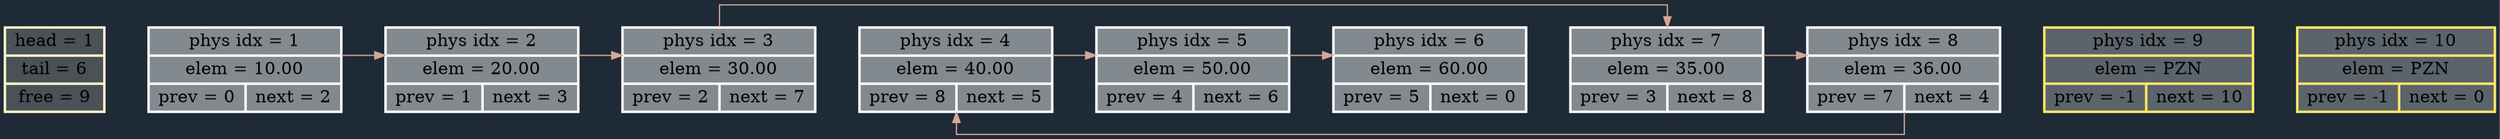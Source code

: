 digraph G{
 rankdir=LR;
 splines=ortho;
 graph [bgcolor="#1E2A36"];
 info[shape="record", style="filled", fillcolor="#4A5257", color = "#FFF4CC", penwidth=2.0, label="head = 1 | tail = 6 | free = 9"];
 1[shape="record", style="filled", fillcolor="#82898F", color = "#FFFFFF", penwidth=2.0, label="phys idx = 1 | elem = 10.00 | {prev = 0 | next = 2}"];
 2[shape="record", style="filled", fillcolor="#82898F", color = "#FFFFFF", penwidth=2.0, label="phys idx = 2 | elem = 20.00 | {prev = 1 | next = 3}"];
 3[shape="record", style="filled", fillcolor="#82898F", color = "#FFFFFF", penwidth=2.0, label="phys idx = 3 | elem = 30.00 | {prev = 2 | next = 7}"];
 4[shape="record", style="filled", fillcolor="#82898F", color = "#FFFFFF", penwidth=2.0, label="phys idx = 4 | elem = 40.00 | {prev = 8 | next = 5}"];
 5[shape="record", style="filled", fillcolor="#82898F", color = "#FFFFFF", penwidth=2.0, label="phys idx = 5 | elem = 50.00 | {prev = 4 | next = 6}"];
 6[shape="record", style="filled", fillcolor="#82898F", color = "#FFFFFF", penwidth=2.0, label="phys idx = 6 | elem = 60.00 | {prev = 5 | next = 0}"];
 7[shape="record", style="filled", fillcolor="#82898F", color = "#FFFFFF", penwidth=2.0, label="phys idx = 7 | elem = 35.00 | {prev = 3 | next = 8}"];
 8[shape="record", style="filled", fillcolor="#82898F", color = "#FFFFFF", penwidth=2.0, label="phys idx = 8 | elem = 36.00 | {prev = 7 | next = 4}"];
 9[shape="record", style="filled", fillcolor="#5C646B", color = "#ffe766", penwidth=2.0, label="phys idx = 9 | elem = PZN | {prev = -1 | next = 10} "];
 10[shape="record", style="filled", fillcolor="#5C646B", color = "#ffe766", penwidth=2.0, label="phys idx = 10 | elem = PZN | {prev = -1 | next = 0} "];
 info -> 1 [style="invis", weight=500]
 1 -> 2 [style="invis", weight=500]
 2 -> 3 [style="invis", weight=500]
 3 -> 4 [style="invis", weight=500]
 4 -> 5 [style="invis", weight=500]
 5 -> 6 [style="invis", weight=500]
 6 -> 7 [style="invis", weight=500]
 7 -> 8 [style="invis", weight=500]
 8 -> 9 [style="invis", weight=1000]
 9 -> 10 [style="invis", weight=500]
 1 -> 2 [color = "#D4A798", penwidth = 1, arrowsize = 0.85]
 2 -> 3 [color = "#D4A798", penwidth = 1, arrowsize = 0.85]
 3 -> 7 [color = "#D4A798", penwidth = 1, arrowsize = 0.85]
 4 -> 5 [color = "#D4A798", penwidth = 1, arrowsize = 0.85]
 5 -> 6 [color = "#D4A798", penwidth = 1, arrowsize = 0.85]
 7 -> 8 [color = "#D4A798", penwidth = 1, arrowsize = 0.85]
 8 -> 4 [color = "#D4A798", penwidth = 1, arrowsize = 0.85]
}
